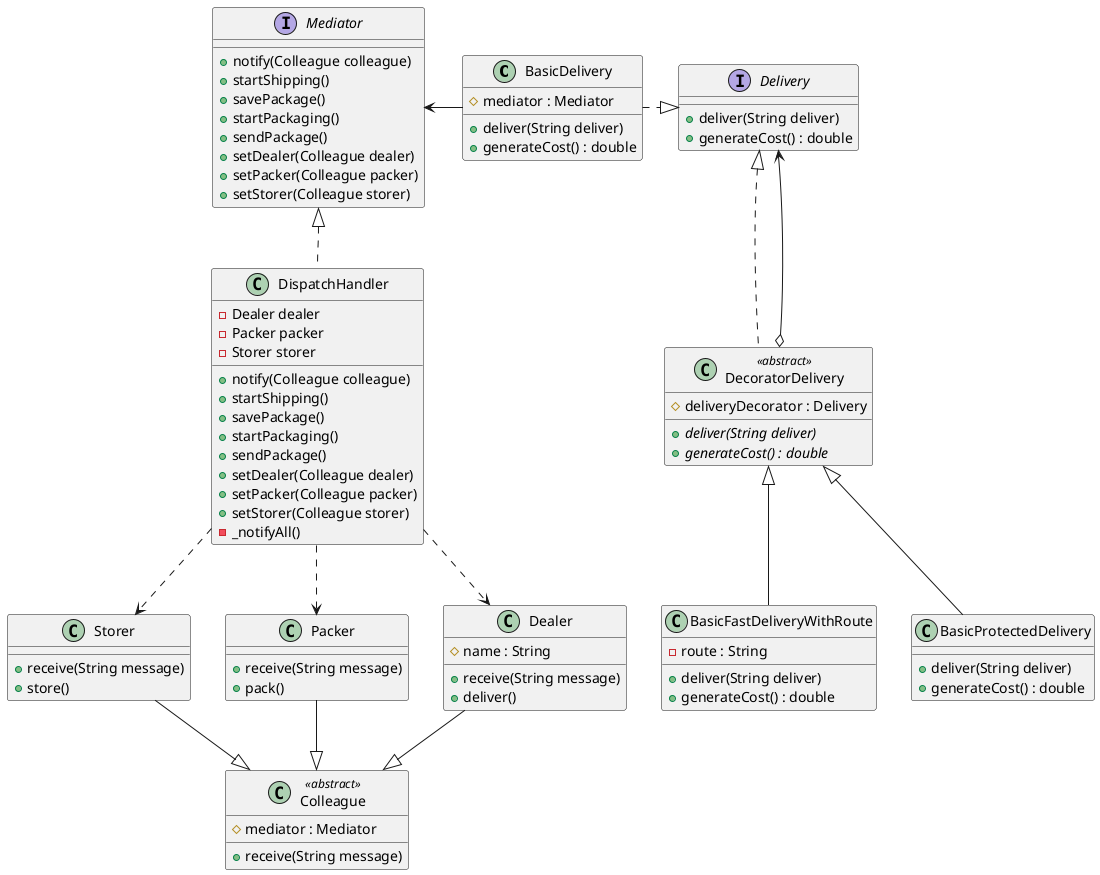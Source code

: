 @startuml

class BasicDelivery {
    # mediator : Mediator
    + deliver(String deliver)
    + generateCost() : double
}

interface Delivery {
    + deliver(String deliver)
    + generateCost() : double
}

class DecoratorDelivery << abstract >>{
    # deliveryDecorator : Delivery
    + {abstract} deliver(String deliver)
    + {abstract} generateCost() : double
}

class BasicFastDeliveryWithRoute {
    - route : String
    + deliver(String deliver)
    + generateCost() : double
}

class BasicProtectedDelivery {
    + deliver(String deliver)
    + generateCost() : double
}

class Colleague <<abstract>>{
    # mediator : Mediator
    + receive(String message)
}

class Dealer {
    # name : String
    + receive(String message)
    + deliver()
}

class Packer {
    + receive(String message)
    + pack()
}

class Storer {
    + receive(String message)
    + store()
}

interface Mediator {
    + notify(Colleague colleague)
    + startShipping()
    + savePackage()
    + startPackaging()
    + sendPackage()
    + setDealer(Colleague dealer)
    + setPacker(Colleague packer)
    + setStorer(Colleague storer)

}

class DispatchHandler {
    - Dealer dealer
    - Packer packer
    - Storer storer
    + notify(Colleague colleague)
    + startShipping()
    + savePackage()
    + startPackaging()
    + sendPackage()
    + setDealer(Colleague dealer)
    + setPacker(Colleague packer)
    + setStorer(Colleague storer)
    - _notifyAll()
}

Delivery <|.left. BasicDelivery
Delivery <|.. DecoratorDelivery
DecoratorDelivery o--> Delivery
DecoratorDelivery <|-- BasicFastDeliveryWithRoute
DecoratorDelivery <|-- BasicProtectedDelivery


Mediator <|.. DispatchHandler
Colleague <|-up- Dealer
Colleague <|-up- Packer
Colleague <|-up- Storer

DispatchHandler ..> Dealer
DispatchHandler ..> Packer
DispatchHandler ..> Storer

BasicDelivery -left-> Mediator

@enduml
